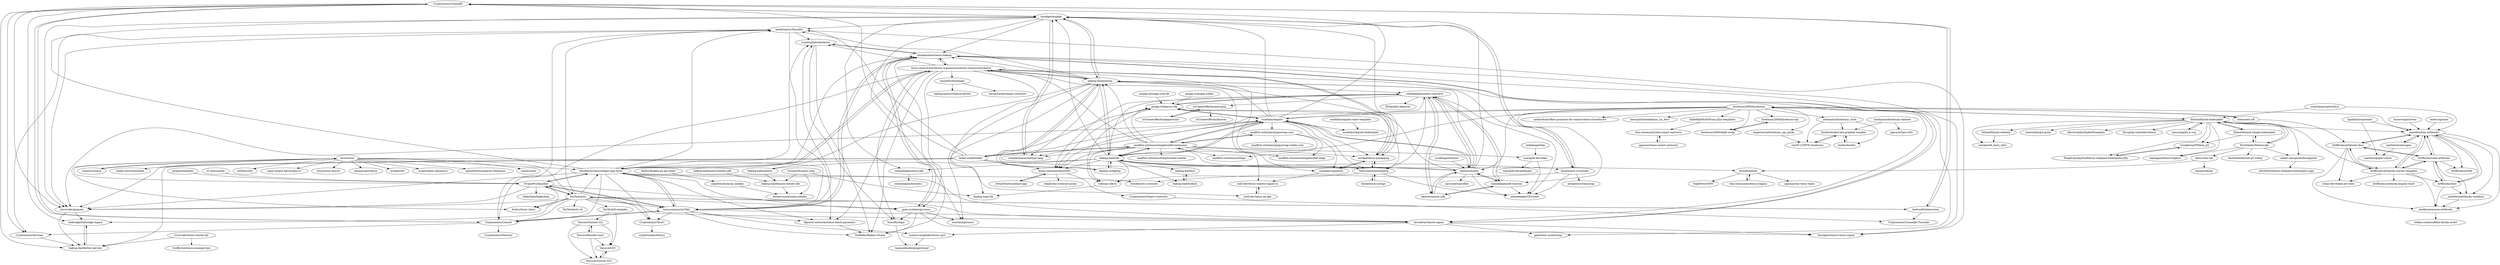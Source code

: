 digraph G {
"stove-labs/granary" -> "tezbridge/tezbridge-legacy"
"stove-labs/granary" -> "baking-bad/better-call-dev"
"tezedge/tezedge" -> "stove-labs/granary"
"tezedge/tezedge" -> "completium/archetype-lang"
"tezedge/tezedge" -> "Cryptonomic/ConseilJS"
"tezedge/tezedge" -> "blockwatch-cc/tzindex"
"tezedge/tezedge" -> "oxheadalpha/tezos-k8s"
"tezedge/tezedge" -> "murbard/pytezos"
"tezedge/tezedge" -> "baking-bad/pytezos"
"tezedge/tezedge" -> "etomknudsen/tezos-baking"
"tezedge/tezedge" -> "serokell/tezos-packaging"
"tezedge/tezedge" -> "keefertaylor/TezosKit"
"completium/archetype-lang" -> "tezedge/tezedge"
"kukai-wallet/kukai" -> "madfish-solutions/templewallet-extension"
"kukai-wallet/kukai" -> "tezos-commons/baseDAO"
"kukai-wallet/kukai" -> "Cryptonomic/ConseilJS"
"kukai-wallet/kukai" -> "obsidiansystems/ledger-app-tezos"
"kukai-wallet/kukai" -> "ecadlabs/taquito"
"kukai-wallet/kukai" -> "keefertaylor/TezosKit"
"kukai-wallet/kukai" -> "airgap-it/beacon-sdk"
"kukai-wallet/kukai" -> "stove-labs/granary"
"kukai-wallet/kukai" -> "blockwatch-cc/tzindex"
"kukai-wallet/kukai" -> "baking-bad/better-call-dev"
"airgap-it/airgap-coin-lib" -> "airgap-it/beacon-sdk" ["e"=1]
"beldur/kraken-go-api-client" -> "aopoltorzhicky/go_kraken" ["e"=1]
"airgap-it/airgap-wallet" -> "airgap-it/beacon-sdk" ["e"=1]
"baking-bad/pytezos" -> "baking-bad/tzkt"
"baking-bad/pytezos" -> "dipdup-io/dipdup"
"baking-bad/pytezos" -> "tezedge/tezedge"
"baking-bad/pytezos" -> "tezos-reward-distributor-organization/tezos-reward-distributor"
"baking-bad/pytezos" -> "blockwatch-cc/tzindex"
"baking-bad/pytezos" -> "serokell/tezos-packaging"
"baking-bad/pytezos" -> "keefertaylor/TezosKit"
"baking-bad/pytezos" -> "baking-bad/netezos"
"baking-bad/pytezos" -> "murbard/pytezos"
"baking-bad/pytezos" -> "completium/archetype-lang"
"baking-bad/pytezos" -> "dipdup-io/go-lib"
"baking-bad/pytezos" -> "etomknudsen/tezos-baking"
"baking-bad/pytezos" -> "oxheadalpha/smart-contracts"
"kgolid/chromotome" -> "mattdesl/tiny-artblocks" ["e"=1]
"kgolid/chromotome" -> "mattdesl/paper-colors" ["e"=1]
"baking-bad/tzkt" -> "baking-bad/pytezos"
"baking-bad/tzkt" -> "ecadlabs/taquito"
"baking-bad/tzkt" -> "dipdup-io/dipdup"
"baking-bad/tzkt" -> "baking-bad/bcdhub"
"baking-bad/tzkt" -> "tezos-commons/baseDAO"
"baking-bad/tzkt" -> "baking-bad/netezos"
"baking-bad/tzkt" -> "tqtezos/minter"
"baking-bad/tzkt" -> "tezedge/tezedge"
"baking-bad/tzkt" -> "madfish-solutions/templewallet-extension"
"baking-bad/tzkt" -> "tzkt/api-sdk-ts"
"baking-bad/tzkt" -> "oxheadalpha/tezos-k8s"
"baking-bad/tzkt" -> "TezosTaqueria/taqueria"
"baking-bad/tzkt" -> "oxheadalpha/smart-contracts"
"baking-bad/tzkt" -> "baking-bad/bcd"
"baking-bad/tzkt" -> "teztok/indexer"
"o1-labs/snarky" -> "OCamlPro/liquidity" ["e"=1]
"Cryptonomic/Conseil" -> "Cryptonomic/ConseilJS"
"Cryptonomic/Conseil" -> "Cryptonomic/Arronax"
"Cryptonomic/Conseil" -> "tezoscommunity/FAQ"
"Cryptonomic/Conseil" -> "keefertaylor/TezosKit"
"Cryptonomic/Conseil" -> "Cryptonomic/Nautilus"
"TezTech/eztz" -> "Cryptonomic/Tezori"
"TezTech/eztz" -> "OCamlPro/liquidity"
"TezTech/eztz" -> "AndrewKishino/sotez"
"TezTech/eztz" -> "tezoscommunity/FAQ"
"TezTech/eztz" -> "TezTech/fi-compiler"
"TezTech/eztz" -> "tacoinfra/remote-signer"
"TezTech/eztz" -> "goat-systems/go-tezos"
"TezTech/eztz" -> "obsidiansystems/ledger-app-tezos"
"TezTech/eztz" -> "tezbridge/tezbridge-legacy"
"TezTech/eztz" -> "fredcy/tezos-client"
"TezTech/eztz" -> "stove-labs/granary"
"TezTech/eztz" -> "Cryptonomic/Conseil"
"TezTech/eztz" -> "keefertaylor/TezosKit"
"TezTech/eztz" -> "TezTech/eztz-cli"
"Cryptonomic/Tezori" -> "cryptiumlabs/library"
"tezos-reward-distributor-organization/tezos-reward-distributor" -> "etomknudsen/tezos-baking"
"tezos-reward-distributor-organization/tezos-reward-distributor" -> "cryptiumlabs/backerei"
"tezos-reward-distributor-organization/tezos-reward-distributor" -> "figment-networks/tezos-batch-payments"
"tezos-reward-distributor-organization/tezos-reward-distributor" -> "obsidiansystems/ledger-app-tezos"
"tezos-reward-distributor-organization/tezos-reward-distributor" -> "serokell/tezos-packaging"
"tezos-reward-distributor-organization/tezos-reward-distributor" -> "TezosRio/taps"
"tezos-reward-distributor-organization/tezos-reward-distributor" -> "ecadlabs/signatory"
"tezos-reward-distributor-organization/tezos-reward-distributor" -> "baking-bad/pytezos"
"tezos-reward-distributor-organization/tezos-reward-distributor" -> "tacoinfra/remote-signer"
"tezos-reward-distributor-organization/tezos-reward-distributor" -> "goat-systems/go-tezos"
"tezos-reward-distributor-organization/tezos-reward-distributor" -> "TezBaker/Bakers-Dozen"
"tezos-reward-distributor-organization/tezos-reward-distributor" -> "midl-dev/tezos-on-gke"
"tezos-reward-distributor-organization/tezos-reward-distributor" -> "midl-dev/tezos-remote-signer-os"
"tezos-reward-distributor-organization/tezos-reward-distributor" -> "Cryptonomic/Conseil"
"tezos-reward-distributor-organization/tezos-reward-distributor" -> "tacoinfra/harbinger"
"obsidiansystems/ledger-app-tezos" -> "tezoscommunity/FAQ"
"obsidiansystems/ledger-app-tezos" -> "cryptiumlabs/backerei"
"obsidiansystems/ledger-app-tezos" -> "stove-labs/granary"
"obsidiansystems/ledger-app-tezos" -> "tezos-reward-distributor-organization/tezos-reward-distributor"
"obsidiansystems/ledger-app-tezos" -> "keefertaylor/TezosKit"
"obsidiansystems/ledger-app-tezos" -> "OCamlPro/liquidity"
"obsidiansystems/ledger-app-tezos" -> "etomknudsen/tezos-baking"
"obsidiansystems/ledger-app-tezos" -> "Cryptonomic/Conseil"
"obsidiansystems/ledger-app-tezos" -> "tacoinfra/remote-signer"
"obsidiansystems/ledger-app-tezos" -> "Cryptonomic/Tezori"
"obsidiansystems/ledger-app-tezos" -> "figment-networks/tezos-batch-payments"
"obsidiansystems/ledger-app-tezos" -> "blockwatch-cc/tzstats"
"obsidiansystems/ledger-app-tezos" -> "goat-systems/go-tezos"
"obsidiansystems/ledger-app-tezos" -> "tezedge/tezedge"
"tezbridge/tezbridge-legacy" -> "baking-bad/better-call-dev"
"ecadlabs/signatory" -> "midl-dev/tezos-remote-signer-os"
"ecadlabs/signatory" -> "serokell/tezos-packaging"
"tezoscommunity/FAQ" -> "obsidiansystems/ledger-app-tezos"
"tezoscommunity/FAQ" -> "etomknudsen/tezos-baking"
"tezoscommunity/FAQ" -> "TezBaker/Bakers-Dozen"
"tezoscommunity/FAQ" -> "Cryptonomic/Conseil"
"tezoscommunity/FAQ" -> "figment-networks/tezos-batch-payments"
"tezoscommunity/FAQ" -> "Cryptonomic/Tezori"
"tezoscommunity/FAQ" -> "OCamlPro/liquidity"
"tezoscommunity/FAQ" -> "maxtez-raspbaker/tezos-rpi3"
"tezoscommunity/FAQ" -> "cryptiumlabs/backerei"
"tezoscommunity/FAQ" -> "tacoinfra/remote-signer"
"Cryptonomic/Arronax" -> "baking-bad/better-call-dev"
"Cryptonomic/ConseilJS" -> "Cryptonomic/Arronax"
"Cryptonomic/ConseilJS" -> "Cryptonomic/Conseil"
"Cryptonomic/ConseilJS" -> "baking-bad/better-call-dev"
"Cryptonomic/ConseilJS" -> "stove-labs/granary"
"Cryptonomic/ConseilJS" -> "AndrewKishino/sotez"
"Cryptonomic/ConseilJS" -> "tezedge/tezedge"
"Cryptonomic/ConseilJS" -> "tezbridge/tezbridge-legacy"
"figment-networks/tezos-batch-payments" -> "TezBaker/Bakers-Dozen"
"baking-bad/better-call-dev" -> "tezbridge/tezbridge-legacy"
"goat-systems/go-tezos" -> "etomknudsen/tezos-baking"
"goat-systems/go-tezos" -> "TezBaker/Bakers-Dozen"
"goat-systems/go-tezos" -> "tezzigator/azure-tezos-signer"
"goat-systems/go-tezos" -> "TezosRio/taps"
"goat-systems/go-tezos" -> "murbard/pytezos"
"aopoltorzhicky/go_kraken" -> "atomex-me/atomex-solidity"
"cryptiumlabs/backerei" -> "TezBaker/Bakers-Dozen"
"cryptiumlabs/backerei" -> "TezosRio/taps"
"cryptiumlabs/backerei" -> "etomknudsen/tezos-baking"
"baking-bad/netezos" -> "baking-bad/beacon-dotnet-sdk"
"Tezsure/Tezster-CLI" -> "Tezsure/Bundle-react"
"Tezsure/Tezster-CLI" -> "Tezsure/Tezster-GUI"
"Tezsure/Tezster-CLI" -> "Tezsure/OrO"
"keefertaylor/TezosKit" -> "cryptiumlabs/backerei"
"keefertaylor/TezosKit" -> "tezzigator/azure-tezos-signer"
"keefertaylor/TezosKit" -> "stove-labs/granary"
"keefertaylor/TezosKit" -> "Cryptonomic/Arronax"
"keefertaylor/TezosKit" -> "figment-networks/tezos-batch-payments"
"etomknudsen/tezos-baking" -> "tacoinfra/remote-signer"
"etomknudsen/tezos-baking" -> "tezos-reward-distributor-organization/tezos-reward-distributor"
"etomknudsen/tezos-baking" -> "cryptiumlabs/backerei"
"etomknudsen/tezos-baking" -> "goat-systems/go-tezos"
"etomknudsen/tezos-baking" -> "tezoscommunity/FAQ"
"etomknudsen/tezos-baking" -> "gaia/tezos-monitoring"
"etomknudsen/tezos-baking" -> "tezzigator/azure-tezos-signer"
"etomknudsen/tezos-baking" -> "TezBaker/Bakers-Dozen"
"AndrewKishino/sotez" -> "Cryptonomic/ConseilJS"
"AndrewKishino/sotez" -> "Cryptonomic/ConseilJS-Tutorials"
"AndrewKishino/sotez" -> "TezTech/eztz"
"TezTech/fi-compiler" -> "Tezsure/Tezster-CLI"
"TezTech/fi-compiler" -> "Tezsure/OrO"
"maxtez-raspbaker/tezos-rpi3" -> "teamzednode/gingerbread"
"Tezsure/Tezster-GUI" -> "Tezsure/OrO"
"tacoinfra/remote-signer" -> "etomknudsen/tezos-baking"
"tacoinfra/remote-signer" -> "maxtez-raspbaker/tezos-rpi3"
"tacoinfra/remote-signer" -> "gaia/tezos-monitoring"
"tacoinfra/remote-signer" -> "tezzigator/azure-tezos-signer"
"Cryptonomic/Smart-Contracts" -> "Cryptonomic/ConseilJS-Tutorials"
"TezosRio/taps" -> "teamzednode/gingerbread"
"ecadlabs/taquito" -> "TezosTaqueria/taqueria"
"ecadlabs/taquito" -> "airgap-it/beacon-sdk"
"ecadlabs/taquito" -> "madfish-solutions/templewallet-extension"
"ecadlabs/taquito" -> "baking-bad/tzkt"
"ecadlabs/taquito" -> "oxheadalpha/smart-contracts"
"ecadlabs/taquito" -> "Cryptonomic/ConseilJS"
"ecadlabs/taquito" -> "tqtezos/minter"
"ecadlabs/taquito" -> "serokell/tezos-packaging"
"ecadlabs/taquito" -> "completium/archetype-lang"
"ecadlabs/taquito" -> "baking-bad/pytezos"
"ecadlabs/taquito" -> "ecadlabs/taquito-boilerplate"
"ecadlabs/taquito" -> "stove-labs/granary"
"ecadlabs/taquito" -> "tezedge/tezedge"
"ecadlabs/taquito" -> "madfish-solutions/quipuswap-core"
"ecadlabs/taquito" -> "ecadlabs/signatory"
"airgap-it/beacon-sdk" -> "oxheadalpha/smart-contracts"
"airgap-it/beacon-sdk" -> "ecadlabs/taquito"
"airgap-it/beacon-sdk" -> "tezos-commons/baseDAO"
"airgap-it/beacon-sdk" -> "TezosTaqueria/taqueria"
"airgap-it/beacon-sdk" -> "tzkt/api-sdk-ts"
"tqtezos/minter" -> "tqtezos/minter-sdk"
"tqtezos/minter" -> "oxheadalpha/nft-tutorial"
"tqtezos/minter" -> "oxheadalpha/smart-contracts"
"tqtezos/minter" -> "airgap-it/beacon-sdk"
"tqtezos/minter" -> "ecadlabs/taquito"
"tqtezos/minter" -> "baking-bad/tzkt"
"tqtezos/minter" -> "baking-bad/pytezos"
"tqtezos/minter" -> "oxheadalpha/TZComet"
"tqtezos/minter" -> "spruceid/tzprofiles"
"tqtezos/minter" -> "madfish-solutions/templewallet-extension"
"tqtezos/minter" -> "tezedge/tezedge"
"oxheadalpha/smart-contracts" -> "oxheadalpha/nft-tutorial"
"oxheadalpha/smart-contracts" -> "tqtezos/minter-sdk"
"oxheadalpha/smart-contracts" -> "KStasi/fa2-deployer"
"oxheadalpha/smart-contracts" -> "tzConnectBerlin/que-pasa"
"oxheadalpha/smart-contracts" -> "tqtezos/minter"
"oxheadalpha/smart-contracts" -> "oxheadalpha/TZComet"
"oxheadalpha/smart-contracts" -> "airgap-it/beacon-sdk"
"oxheadalpha/smart-contracts" -> "TezosTaqueria/taqueria"
"oxheadalpha/smart-contracts" -> "tezos-commons/baseDAO"
"blockwatch-cc/tzindex" -> "blockwatch-cc/tzstats"
"blockwatch-cc/tzindex" -> "oxheadalpha/TZComet"
"blockwatch-cc/tzindex" -> "ant4g0nist/chinstrap"
"blockwatch-cc/tzindex" -> "tezedge/tezedge"
"inconvergent/weir" -> "mattdesl/tiny-artblocks" ["e"=1]
"ecadlabs/taquito-react-template" -> "ecadlabs/taquito-boilerplate"
"hicetnunc2000/hicetnunc" -> "hicetnunc2000/hicetnunc-api"
"hicetnunc2000/hicetnunc" -> "hicetnunc2000/objkt-swap"
"hicetnunc2000/hicetnunc" -> "fxhash/fxhash-boilerplate"
"hicetnunc2000/hicetnunc" -> "tqtezos/minter"
"hicetnunc2000/hicetnunc" -> "memo/eco-nft" ["e"=1]
"hicetnunc2000/hicetnunc" -> "ecadlabs/taquito"
"hicetnunc2000/hicetnunc" -> "atomantic/hicetnunc_tools"
"hicetnunc2000/hicetnunc" -> "mattdesl/tiny-artblocks"
"hicetnunc2000/hicetnunc" -> "oxheadalpha/nft-tutorial"
"hicetnunc2000/hicetnunc" -> "baking-bad/tzkt"
"hicetnunc2000/hicetnunc" -> "SableRaf/HicEtNunc-p5js-templates"
"hicetnunc2000/hicetnunc" -> "ianpetrarca/hicetnunc_api_guide"
"hicetnunc2000/hicetnunc" -> "antimodular/Best-practices-for-conservation-of-media-art" ["e"=1]
"hicetnunc2000/hicetnunc" -> "tezos-commons/baseDAO"
"hicetnunc2000/hicetnunc" -> "laserpilot/Installation_Up_4evr" ["e"=1]
"oxheadalpha/nft-tutorial" -> "oxheadalpha/smart-contracts"
"oxheadalpha/nft-tutorial" -> "tqtezos/minter-sdk"
"oxheadalpha/nft-tutorial" -> "tqtezos/minter"
"oxheadalpha/nft-tutorial" -> "oxheadalpha/TZComet"
"madfish-solutions/templewallet-extension" -> "madfish-solutions/quipuswap-core"
"madfish-solutions/templewallet-extension" -> "madfish-solutions/sol2ligo" ["e"=1]
"madfish-solutions/templewallet-extension" -> "ecadlabs/taquito"
"madfish-solutions/templewallet-extension" -> "serokell/tezos-packaging"
"madfish-solutions/templewallet-extension" -> "madfish-solutions/templewallet-mobile"
"madfish-solutions/templewallet-extension" -> "airgap-it/beacon-sdk"
"madfish-solutions/templewallet-extension" -> "kukai-wallet/kukai"
"madfish-solutions/templewallet-extension" -> "baking-bad/tzkt"
"madfish-solutions/templewallet-extension" -> "tezos-commons/baseDAO"
"madfish-solutions/templewallet-extension" -> "completium/archetype-lang"
"madfish-solutions/templewallet-extension" -> "baking-bad/pytezos"
"madfish-solutions/templewallet-extension" -> "madfish-solutions/templewallet-dapp"
"madfish-solutions/templewallet-extension" -> "tezos-reward-distributor-organization/tezos-reward-distributor"
"madfish-solutions/templewallet-extension" -> "tzkt/api-sdk-ts"
"madfish-solutions/templewallet-extension" -> "marigold-dev/deku"
"Groxan/Dynamic.Json" -> "atomex-me/atomex-solidity"
"Groxan/Dynamic.Json" -> "baking-bad/beacon-dotnet-sdk"
"Groxan/Dynamic.Json" -> "dipdup-io/go-lib"
"madfish-solutions/quipuswap-core" -> "madfish-solutions/sol2ligo" ["e"=1]
"madfish-solutions/quipuswap-core" -> "madfish-solutions/templewallet-dapp"
"madfish-solutions/quipuswap-core" -> "madfish-solutions/templewallet-extension"
"madfish-solutions/quipuswap-core" -> "madfish-solutions/quipuswap-stable-core"
"midl-dev/tezos-on-gke" -> "midl-dev/tezos-remote-signer-os"
"baking-bad/bcd" -> "baking-bad/bcdhub"
"oxheadalpha/tezos-k8s" -> "oxheadalpha/teztnets"
"baking-bad/bcdhub" -> "baking-bad/bcd"
"serokell/tezos-packaging" -> "ecadlabs/signatory"
"serokell/tezos-packaging" -> "TezosTaqueria/taqueria"
"serokell/tezos-packaging" -> "tezos-reward-distributor-organization/tezos-reward-distributor"
"tezos-commons/baseDAO" -> "dOrgTech/homebase-app"
"tezos-commons/baseDAO" -> "Cryptonomic/Smart-Contracts"
"tezos-commons/baseDAO" -> "ztepler/hic-contract-proxy"
"tacoinfra/harbinger" -> "tacoinfra/harbinger-contracts"
"tacoinfra/harbinger" -> "baking-bad/michelson-kernel"
"stove-labs/tezos-starter-kit" -> "baking-bad/better-call-dev"
"stove-labs/tezos-starter-kit" -> "truffle-box/tezos-example-box"
"Tezsure/OrO" -> "Tezsure/Tezster-GUI"
"Tezsure/Bundle-react" -> "Tezsure/Tezster-GUI"
"Tezsure/Bundle-react" -> "Tezsure/Tezster-CLI"
"Tezsure/Bundle-react" -> "Tezsure/OrO"
"midl-dev/tezos-remote-signer-os" -> "midl-dev/tezos-on-gke"
"TezosTaqueria/taqueria" -> "tzkt/api-sdk-ts"
"TezosTaqueria/taqueria" -> "serokell/tezos-packaging"
"TezosTaqueria/taqueria" -> "blockwatch-cc/tzgo"
"TezosTaqueria/taqueria" -> "oxheadalpha/TZComet"
"zenozeng/p5.js-svg" -> "fxhash/fxhash-boilerplate" ["e"=1]
"SableRaf/HicEtNunc-p5js-templates" -> "teia-community/teia-smart-contracts"
"blockwatch-cc/tzgo" -> "TezosTaqueria/taqueria"
"tzConnectBerlin/que-pasa" -> "tzConnectBerlin/peppermint"
"tzConnectBerlin/que-pasa" -> "tzConnectBerlin/kanvas"
"memo/eco-nft" -> "hicetnunc2000/hicetnunc" ["e"=1]
"memo/eco-nft" -> "ArtBlocks/artblocks-docs" ["e"=1]
"mattdesl/subscapes" -> "mattdesl/tiny-artblocks"
"mattdesl/subscapes" -> "mattdesl/paper-colors"
"hicetnunc2000/objkt-swap" -> "hicetnunc2000/hicetnunc-api"
"tqtezos/minter-sdk" -> "tqtezos/minter"
"tqtezos/minter-sdk" -> "oxheadalpha/nft-tutorial"
"tqtezos/minter-sdk" -> "oxheadalpha/smart-contracts"
"dipdup-io/dipdup" -> "baking-bad/pytezos"
"dipdup-io/dipdup" -> "baking-bad/tzkt"
"hicetnunc2000/hicetnunc-api" -> "hicetnunc2000/objkt-swap"
"yusefnapora/minty" -> "tqtezos/minter" ["e"=1]
"hicdex/hicdex-hen-graphql-samples" -> "hicdex/hicdex"
"hicdex/hicdex-hen-graphql-samples" -> "ries9112/NFTs-hicetnunc"
"dOrgTech/homebase-app" -> "tezos-commons/baseDAO"
"jagracar/tezos-smart-contracts" -> "teia-community/teia-smart-contracts"
"atomantic/hicetnunc_tools" -> "ries9112/NFTs-hicetnunc"
"atomantic/hicetnunc_tools" -> "hicdex/hicdex-hen-graphql-samples"
"atomantic/hicetnunc_tools" -> "hicdex/hicdex"
"hicdex/hicdex" -> "hicdex/hicdex-hen-graphql-samples"
"ArtBlocks/docs" -> "mattdesl/tiny-artblocks"
"ArtBlocks/docs" -> "ArtBlocks/node-artblocks"
"ArtBlocks/docs" -> "mattdesl/artblocks-renderer"
"ArtBlocks/docs" -> "sheIby/awesome-artblocks"
"ArtBlocks/artblocks-docs" -> "ArtBlocks/artblocks-starter-template"
"ArtBlocks/artblocks-docs" -> "ArtBlocks/node-artblocks"
"ArtBlocks/artblocks-docs" -> "sheIby/awesome-artblocks"
"ArtBlocks/artblocks-docs" -> "owmo-dev/token-art-tools"
"ArtBlocks/artblocks-docs" -> "mattdesl/tiny-artblocks"
"ArtBlocks/artblocks-starter-template" -> "ArtBlocks/artblocks-docs"
"ArtBlocks/artblocks-starter-template" -> "ArtBlocks/node-artblocks"
"ArtBlocks/artblocks-starter-template" -> "mattdesl/tiny-artblocks"
"ArtBlocks/artblocks-starter-template" -> "ArtBlocks/docs"
"ArtBlocks/artblocks-starter-template" -> "sheIby/awesome-artblocks"
"ArtBlocks/artblocks-starter-template" -> "owmo-dev/token-art-tools"
"ArtBlocks/artblocks-starter-template" -> "ArtBlocks/artblocks-engine-react"
"ArtBlocks/node-artblocks" -> "ArtBlocks/docs"
"ArtBlocks/node-artblocks" -> "ArtBlocks/artblocks-starter-template"
"ArtBlocks/node-artblocks" -> "ArtBlocks/artbot"
"ArtBlocks/node-artblocks" -> "mattdesl/tiny-artblocks"
"ArtBlocks/node-artblocks" -> "mattdesl/artblocks-renderer"
"ArtBlocks/node-artblocks" -> "ArtBlocks/artblocks-docs"
"marigold-dev/deku" -> "marigold-dev/pollinate"
"marigold-dev/deku" -> "oxheadalpha/TZComet"
"mattdesl/tiny-artblocks" -> "mattdesl/subscapes"
"mattdesl/tiny-artblocks" -> "ArtBlocks/docs"
"mattdesl/tiny-artblocks" -> "ArtBlocks/artblocks-starter-template"
"mattdesl/tiny-artblocks" -> "ArtBlocks/node-artblocks"
"mattdesl/tiny-artblocks" -> "mattdesl/artblocks-renderer"
"mattdesl/tiny-artblocks" -> "sheIby/awesome-artblocks"
"mattdesl/tiny-artblocks" -> "ArtBlocks/artblocks-docs"
"mattdesl/tiny-artblocks" -> "ArtBlocks/artbot"
"ianpetrarca/hicetnunc_api_guide" -> "ries9112/NFTs-hicetnunc"
"hashquine/hicetnunc-dataset" -> "jagracar/hen-utils"
"hashquine/hicetnunc-dataset" -> "hicdex/hicdex-hen-graphql-samples"
"mattdesl/artblocks-renderer" -> "sheIby/awesome-artblocks"
"baking-bad/beacon-dotnet-sdk" -> "atomex-me/atomex-solidity"
"sheIby/awesome-artblocks" -> "stefan-contiero/filter-blocks-artist"
"ries9112/NFTs-hicetnunc" -> "hicdex/hicdex-hen-graphql-samples"
"cables-and-pixels/fxsnapshot" -> "x0y0z0tn/fxhash-webpack-boilerplate-svgjs"
"teikalang/teika" -> "marigold-dev/deku" ["e"=1]
"fxhash/fxhash-website" -> "loackme/fx_hash_utils"
"fxhash/fxhash-boilerplate" -> "fxhash/fxhash-simple-boilerplate"
"fxhash/fxhash-boilerplate" -> "PureSpider/fxhash-pfp"
"fxhash/fxhash-boilerplate" -> "liamegan/fxhash-helpers"
"fxhash/fxhash-boilerplate" -> "visiophone/FXHash_p5"
"fxhash/fxhash-boilerplate" -> "fxhash/fxhash-website"
"fxhash/fxhash-boilerplate" -> "hicetnunc2000/hicetnunc"
"fxhash/fxhash-boilerplate" -> "ArtBlocks/artblocks-starter-template"
"fxhash/fxhash-boilerplate" -> "mattdesl/tiny-artblocks"
"fxhash/fxhash-boilerplate" -> "loackme/fx_hash_utils"
"fxhash/fxhash-boilerplate" -> "cables-and-pixels/fxsnapshot"
"fxhash/fxhash-boilerplate" -> "meezwhite/p5.grain" ["e"=1]
"fxhash/fxhash-boilerplate" -> "zenozeng/p5.js-svg" ["e"=1]
"fxhash/fxhash-boilerplate" -> "TengilLejonhjarta/fxhash-webpack-boilerplate-p5js"
"fxhash/fxhash-boilerplate" -> "aferriss/p5jsShaderExamples" ["e"=1]
"fxhash/fxhash-boilerplate" -> "thi-ng/tpl-umbrella-fxhash"
"PureSpider/fxhash-pfp" -> "fxhash/fxhash-boilerplate"
"PureSpider/fxhash-pfp" -> "fxhash/fxhash-simple-boilerplate"
"PureSpider/fxhash-pfp" -> "datcsv/tez-tax"
"PureSpider/fxhash-pfp" -> "cables-and-pixels/fxsnapshot"
"PureSpider/fxhash-pfp" -> "liamegan/fxhash-helpers"
"PureSpider/fxhash-pfp" -> "dasDaniel/fxhash-p5-rollup"
"fxhash/fxhash-simple-boilerplate" -> "fxhash/fxhash-boilerplate"
"fxhash/fxhash-simple-boilerplate" -> "PureSpider/fxhash-pfp"
"fxhash/fxhash-simple-boilerplate" -> "visiophone/FXHash_p5"
"baking-bad/matrix-dotnet-sdk" -> "baking-bad/beacon-dotnet-sdk"
"datcsv/tez-tax" -> "teztok/indexer"
"datcsv/tez-tax" -> "metanivek/taz"
"teztok/indexer" -> "StakeNow/SIWT"
"teztok/indexer" -> "teia-community/teia-ui-legacy"
"teztok/indexer" -> "jagracar/my-tezos-taxes"
"teia-community/teia-smart-contracts" -> "jagracar/tezos-smart-contracts"
"tzConnectBerlin/peppermint" -> "tzConnectBerlin/que-pasa"
"teia-community/teia-ui-legacy" -> "teztok/indexer"
"TengilLejonhjarta/fxhash-webpack-boilerplate-p5js" -> "visiophone/FXHash_p5"
"tzkt/api-sdk-ts" -> "dipdup-io/go-lib"
"visiophone/FXHash_p5" -> "TengilLejonhjarta/fxhash-webpack-boilerplate-p5js"
"cosmos/cosmos" -> "tezos/tezos" ["e"=1]
"tezos/tezos" -> "OCamlPro/liquidity"
"tezos/tezos" -> "raiden-network/raiden" ["e"=1]
"tezos/tezos" -> "obsidiansystems/ledger-app-tezos"
"tezos/tezos" -> "cosmos/cosmos" ["e"=1]
"tezos/tezos" -> "owlbarn/owl" ["e"=1]
"tezos/tezos" -> "input-output-hk/cardano-sl" ["e"=1]
"tezos/tezos" -> "tezoscommunity/FAQ"
"tezos/tezos" -> "tezos/tezos-mirror" ["e"=1]
"tezos/tezos" -> "qtumproject/qtum" ["e"=1]
"tezos/tezos" -> "ocsigen/lwt" ["e"=1]
"tezos/tezos" -> "TezTech/eztz"
"tezos/tezos" -> "ocaml/opam-repository" ["e"=1]
"tezos/tezos" -> "openethereum/parity-ethereum" ["e"=1]
"tezos/tezos" -> "zcash/zcash" ["e"=1]
"tezos/tezos" -> "fredcy/tezos-client"
"pirapira/bamboo" -> "OCamlPro/liquidity" ["e"=1]
"rvanwijnen/spectral.js" -> "fxhash/fxhash-boilerplate" ["e"=1]
"rvanwijnen/spectral.js" -> "mattdesl/tiny-artblocks" ["e"=1]
"texel-org/color" -> "mattdesl/tiny-artblocks" ["e"=1]
"OCamlPro/liquidity" -> "TezTech/eztz"
"OCamlPro/liquidity" -> "obsidiansystems/ledger-app-tezos"
"OCamlPro/liquidity" -> "tezoscommunity/FAQ"
"OCamlPro/liquidity" -> "stove-labs/granary"
"OCamlPro/liquidity" -> "fredcy/tezos-client"
"OCamlPro/liquidity" -> "tacoinfra/remote-signer"
"OCamlPro/liquidity" -> "bakechain/bakechain"
"stove-labs/granary" ["l"="34.777,23.258"]
"tezbridge/tezbridge-legacy" ["l"="34.758,23.269"]
"baking-bad/better-call-dev" ["l"="34.768,23.286"]
"tezedge/tezedge" ["l"="34.813,23.245"]
"completium/archetype-lang" ["l"="34.828,23.228"]
"Cryptonomic/ConseilJS" ["l"="34.785,23.267"]
"blockwatch-cc/tzindex" ["l"="34.812,23.278"]
"oxheadalpha/tezos-k8s" ["l"="34.835,23.205"]
"murbard/pytezos" ["l"="34.808,23.213"]
"baking-bad/pytezos" ["l"="34.835,23.24"]
"etomknudsen/tezos-baking" ["l"="34.777,23.227"]
"serokell/tezos-packaging" ["l"="34.829,23.264"]
"keefertaylor/TezosKit" ["l"="34.778,23.241"]
"kukai-wallet/kukai" ["l"="34.813,23.261"]
"madfish-solutions/templewallet-extension" ["l"="34.85,23.248"]
"tezos-commons/baseDAO" ["l"="34.89,23.253"]
"obsidiansystems/ledger-app-tezos" ["l"="34.754,23.24"]
"ecadlabs/taquito" ["l"="34.849,23.267"]
"airgap-it/beacon-sdk" ["l"="34.867,23.261"]
"airgap-it/airgap-coin-lib" ["l"="-17.879,11.492", "c"=764]
"beldur/kraken-go-api-client" ["l"="-10.189,11.889", "c"=408]
"aopoltorzhicky/go_kraken" ["l"="34.853,23.105"]
"airgap-it/airgap-wallet" ["l"="-17.913,11.506", "c"=764]
"baking-bad/tzkt" ["l"="34.876,23.241"]
"dipdup-io/dipdup" ["l"="34.856,23.218"]
"tezos-reward-distributor-organization/tezos-reward-distributor" ["l"="34.791,23.247"]
"baking-bad/netezos" ["l"="34.863,23.195"]
"dipdup-io/go-lib" ["l"="34.85,23.202"]
"oxheadalpha/smart-contracts" ["l"="34.89,23.269"]
"kgolid/chromotome" ["l"="36.093,24.044", "c"=98]
"mattdesl/tiny-artblocks" ["l"="35.052,23.338"]
"mattdesl/paper-colors" ["l"="35.063,23.409"]
"baking-bad/bcdhub" ["l"="34.903,23.208"]
"tqtezos/minter" ["l"="34.879,23.278"]
"tzkt/api-sdk-ts" ["l"="34.86,23.239"]
"TezosTaqueria/taqueria" ["l"="34.86,23.279"]
"baking-bad/bcd" ["l"="34.907,23.221"]
"teztok/indexer" ["l"="34.947,23.206"]
"o1-labs/snarky" ["l"="-18.922,12.966", "c"=173]
"OCamlPro/liquidity" ["l"="34.72,23.247"]
"Cryptonomic/Conseil" ["l"="34.748,23.258"]
"Cryptonomic/Arronax" ["l"="34.755,23.278"]
"tezoscommunity/FAQ" ["l"="34.738,23.227"]
"Cryptonomic/Nautilus" ["l"="34.723,23.284"]
"TezTech/eztz" ["l"="34.733,23.239"]
"Cryptonomic/Tezori" ["l"="34.721,23.209"]
"AndrewKishino/sotez" ["l"="34.762,23.254"]
"TezTech/fi-compiler" ["l"="34.673,23.196"]
"tacoinfra/remote-signer" ["l"="34.75,23.219"]
"goat-systems/go-tezos" ["l"="34.779,23.214"]
"fredcy/tezos-client" ["l"="34.697,23.252"]
"TezTech/eztz-cli" ["l"="34.713,23.265"]
"cryptiumlabs/library" ["l"="34.707,23.18"]
"cryptiumlabs/backerei" ["l"="34.762,23.217"]
"figment-networks/tezos-batch-payments" ["l"="34.765,23.235"]
"TezosRio/taps" ["l"="34.777,23.2"]
"ecadlabs/signatory" ["l"="34.823,23.284"]
"TezBaker/Bakers-Dozen" ["l"="34.762,23.226"]
"midl-dev/tezos-on-gke" ["l"="34.786,23.291"]
"midl-dev/tezos-remote-signer-os" ["l"="34.796,23.282"]
"tacoinfra/harbinger" ["l"="34.765,23.309"]
"blockwatch-cc/tzstats" ["l"="34.772,23.275"]
"maxtez-raspbaker/tezos-rpi3" ["l"="34.74,23.196"]
"tezzigator/azure-tezos-signer" ["l"="34.768,23.209"]
"atomex-me/atomex-solidity" ["l"="34.859,23.132"]
"baking-bad/beacon-dotnet-sdk" ["l"="34.872,23.15"]
"Tezsure/Tezster-CLI" ["l"="34.642,23.184"]
"Tezsure/Bundle-react" ["l"="34.635,23.166"]
"Tezsure/Tezster-GUI" ["l"="34.629,23.176"]
"Tezsure/OrO" ["l"="34.65,23.175"]
"gaia/tezos-monitoring" ["l"="34.758,23.201"]
"Cryptonomic/ConseilJS-Tutorials" ["l"="34.802,23.231"]
"teamzednode/gingerbread" ["l"="34.755,23.179"]
"Cryptonomic/Smart-Contracts" ["l"="34.847,23.228"]
"ecadlabs/taquito-boilerplate" ["l"="34.847,23.327"]
"madfish-solutions/quipuswap-core" ["l"="34.869,23.227"]
"tqtezos/minter-sdk" ["l"="34.907,23.281"]
"oxheadalpha/nft-tutorial" ["l"="34.9,23.295"]
"oxheadalpha/TZComet" ["l"="34.863,23.294"]
"spruceid/tzprofiles" ["l"="34.889,23.317"]
"KStasi/fa2-deployer" ["l"="34.925,23.269"]
"tzConnectBerlin/que-pasa" ["l"="34.94,23.251"]
"ant4g0nist/chinstrap" ["l"="34.801,23.314"]
"inconvergent/weir" ["l"="36.154,24.017", "c"=98]
"ecadlabs/taquito-react-template" ["l"="34.845,23.359"]
"hicetnunc2000/hicetnunc" ["l"="34.949,23.3"]
"hicetnunc2000/hicetnunc-api" ["l"="34.984,23.301"]
"hicetnunc2000/objkt-swap" ["l"="34.978,23.318"]
"fxhash/fxhash-boilerplate" ["l"="35.033,23.283"]
"memo/eco-nft" ["l"="-20.613,14.11", "c"=591]
"atomantic/hicetnunc_tools" ["l"="34.945,23.356"]
"SableRaf/HicEtNunc-p5js-templates" ["l"="34.974,23.347"]
"ianpetrarca/hicetnunc_api_guide" ["l"="34.941,23.336"]
"antimodular/Best-practices-for-conservation-of-media-art" ["l"="34.622,24.272", "c"=329]
"laserpilot/Installation_Up_4evr" ["l"="34.737,24.259", "c"=329]
"madfish-solutions/sol2ligo" ["l"="-1.186,3.388", "c"=258]
"madfish-solutions/templewallet-mobile" ["l"="34.877,23.208"]
"madfish-solutions/templewallet-dapp" ["l"="34.884,23.226"]
"marigold-dev/deku" ["l"="34.84,23.307"]
"Groxan/Dynamic.Json" ["l"="34.856,23.159"]
"madfish-solutions/quipuswap-stable-core" ["l"="34.887,23.195"]
"oxheadalpha/teztnets" ["l"="34.83,23.175"]
"dOrgTech/homebase-app" ["l"="34.915,23.248"]
"ztepler/hic-contract-proxy" ["l"="34.918,23.234"]
"tacoinfra/harbinger-contracts" ["l"="34.748,23.329"]
"baking-bad/michelson-kernel" ["l"="34.76,23.338"]
"stove-labs/tezos-starter-kit" ["l"="34.737,23.313"]
"truffle-box/tezos-example-box" ["l"="34.717,23.331"]
"blockwatch-cc/tzgo" ["l"="34.866,23.309"]
"zenozeng/p5.js-svg" ["l"="34.677,24.23", "c"=329]
"teia-community/teia-smart-contracts" ["l"="34.985,23.379"]
"tzConnectBerlin/peppermint" ["l"="34.959,23.249"]
"tzConnectBerlin/kanvas" ["l"="34.961,23.232"]
"ArtBlocks/artblocks-docs" ["l"="35.093,23.338"]
"mattdesl/subscapes" ["l"="35.052,23.377"]
"yusefnapora/minty" ["l"="-20.855,14.05", "c"=591]
"hicdex/hicdex-hen-graphql-samples" ["l"="34.935,23.387"]
"hicdex/hicdex" ["l"="34.951,23.381"]
"ries9112/NFTs-hicetnunc" ["l"="34.934,23.368"]
"jagracar/tezos-smart-contracts" ["l"="34.992,23.399"]
"ArtBlocks/docs" ["l"="35.066,23.352"]
"ArtBlocks/node-artblocks" ["l"="35.073,23.34"]
"mattdesl/artblocks-renderer" ["l"="35.074,23.365"]
"sheIby/awesome-artblocks" ["l"="35.087,23.353"]
"ArtBlocks/artblocks-starter-template" ["l"="35.078,23.323"]
"owmo-dev/token-art-tools" ["l"="35.118,23.331"]
"ArtBlocks/artblocks-engine-react" ["l"="35.107,23.31"]
"ArtBlocks/artbot" ["l"="35.057,23.321"]
"marigold-dev/pollinate" ["l"="34.828,23.335"]
"hashquine/hicetnunc-dataset" ["l"="34.934,23.418"]
"jagracar/hen-utils" ["l"="34.934,23.441"]
"stefan-contiero/filter-blocks-artist" ["l"="35.108,23.37"]
"cables-and-pixels/fxsnapshot" ["l"="35.054,23.243"]
"x0y0z0tn/fxhash-webpack-boilerplate-svgjs" ["l"="35.074,23.227"]
"teikalang/teika" ["l"="5.394,-20.591", "c"=96]
"fxhash/fxhash-website" ["l"="35.086,23.274"]
"loackme/fx_hash_utils" ["l"="35.07,23.284"]
"fxhash/fxhash-simple-boilerplate" ["l"="35.027,23.262"]
"PureSpider/fxhash-pfp" ["l"="35.029,23.244"]
"liamegan/fxhash-helpers" ["l"="35.046,23.256"]
"visiophone/FXHash_p5" ["l"="35.052,23.274"]
"meezwhite/p5.grain" ["l"="34.754,24.248", "c"=329]
"TengilLejonhjarta/fxhash-webpack-boilerplate-p5js" ["l"="35.054,23.292"]
"aferriss/p5jsShaderExamples" ["l"="36.025,24.147", "c"=98]
"thi-ng/tpl-umbrella-fxhash" ["l"="35.069,23.261"]
"datcsv/tez-tax" ["l"="34.996,23.214"]
"dasDaniel/fxhash-p5-rollup" ["l"="35.04,23.221"]
"baking-bad/matrix-dotnet-sdk" ["l"="34.889,23.12"]
"metanivek/taz" ["l"="35.009,23.196"]
"StakeNow/SIWT" ["l"="34.959,23.182"]
"teia-community/teia-ui-legacy" ["l"="34.947,23.189"]
"jagracar/my-tezos-taxes" ["l"="34.968,23.195"]
"cosmos/cosmos" ["l"="-19.197,8.315", "c"=438]
"tezos/tezos" ["l"="34.684,23.231"]
"raiden-network/raiden" ["l"="-20.928,11.072", "c"=22]
"owlbarn/owl" ["l"="-25.839,-22.704", "c"=150]
"input-output-hk/cardano-sl" ["l"="-20.749,7.981", "c"=715]
"tezos/tezos-mirror" ["l"="-22.399,7.887", "c"=802]
"qtumproject/qtum" ["l"="-20.814,8.04", "c"=715]
"ocsigen/lwt" ["l"="-25.87,-22.683", "c"=150]
"ocaml/opam-repository" ["l"="-25.925,-22.688", "c"=150]
"openethereum/parity-ethereum" ["l"="-21.019,11.001", "c"=22]
"zcash/zcash" ["l"="-20.736,7.95", "c"=715]
"pirapira/bamboo" ["l"="-20.556,10.998", "c"=22]
"rvanwijnen/spectral.js" ["l"="36.184,24.34", "c"=98]
"texel-org/color" ["l"="36.188,24.302", "c"=98]
"bakechain/bakechain" ["l"="34.682,23.273"]
}